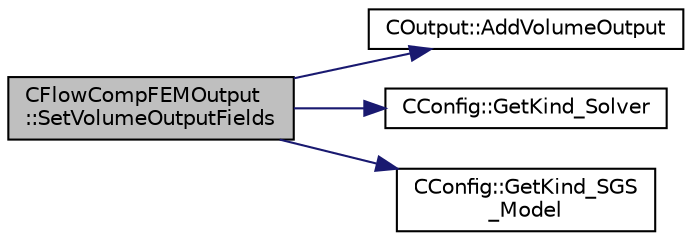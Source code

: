 digraph "CFlowCompFEMOutput::SetVolumeOutputFields"
{
  edge [fontname="Helvetica",fontsize="10",labelfontname="Helvetica",labelfontsize="10"];
  node [fontname="Helvetica",fontsize="10",shape=record];
  rankdir="LR";
  Node139 [label="CFlowCompFEMOutput\l::SetVolumeOutputFields",height=0.2,width=0.4,color="black", fillcolor="grey75", style="filled", fontcolor="black"];
  Node139 -> Node140 [color="midnightblue",fontsize="10",style="solid",fontname="Helvetica"];
  Node140 [label="COutput::AddVolumeOutput",height=0.2,width=0.4,color="black", fillcolor="white", style="filled",URL="$class_c_output.html#a964554201e1364eaf81a462e9ada48e3",tooltip="Add a new field to the volume output. "];
  Node139 -> Node141 [color="midnightblue",fontsize="10",style="solid",fontname="Helvetica"];
  Node141 [label="CConfig::GetKind_Solver",height=0.2,width=0.4,color="black", fillcolor="white", style="filled",URL="$class_c_config.html#a0e2628fc803f14ec6179427ee02e8655",tooltip="Governing equations of the flow (it can be different from the run time equation). ..."];
  Node139 -> Node142 [color="midnightblue",fontsize="10",style="solid",fontname="Helvetica"];
  Node142 [label="CConfig::GetKind_SGS\l_Model",height=0.2,width=0.4,color="black", fillcolor="white", style="filled",URL="$class_c_config.html#a5eb88779f285d4d51e4fea690d060d27",tooltip="Get the kind of the subgrid scale model. "];
}
